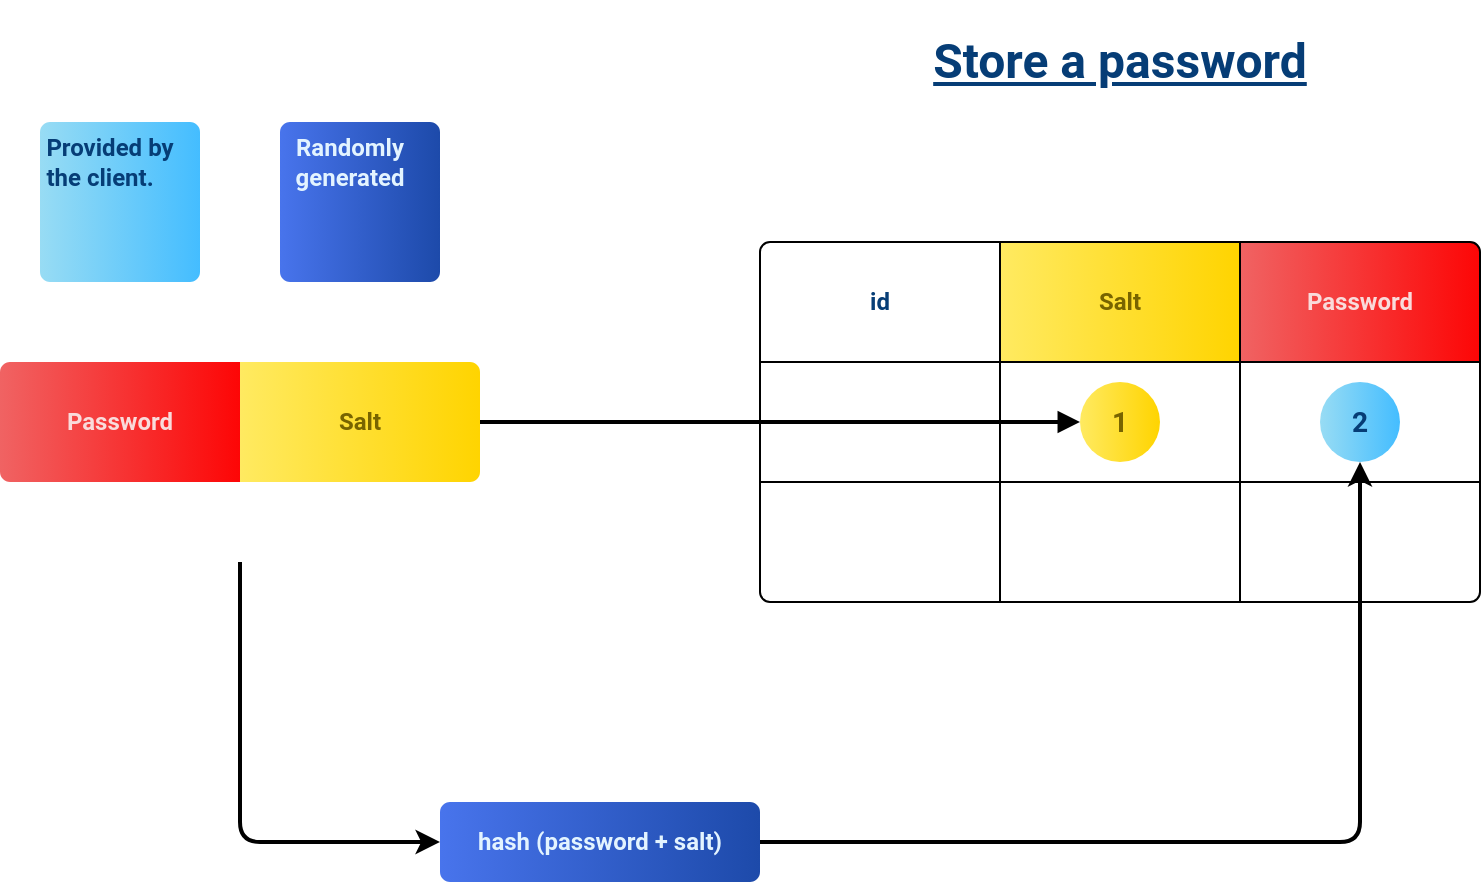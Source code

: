<mxfile version="21.2.8" type="device" pages="3">
  <diagram id="trmIagwIJDP5hemQnney" name="Store a password">
    <mxGraphModel dx="1434" dy="1939" grid="1" gridSize="10" guides="1" tooltips="1" connect="1" arrows="1" fold="1" page="1" pageScale="1" pageWidth="850" pageHeight="1100" math="0" shadow="0">
      <root>
        <mxCell id="0" />
        <mxCell id="1" parent="0" />
        <mxCell id="vLAKaIx2LwVYc0SrJyrs-21" value="" style="verticalLabelPosition=bottom;verticalAlign=top;html=1;shape=mxgraph.basic.rect;fillColor2=none;strokeWidth=1;size=5;indent=4;fillStyle=solid;fillColor=#ffea61;gradientDirection=east;top=1;right=1;topLeftStyle=default;topRightStyle=rounded;bottomRightStyle=rounded;absoluteCornerSize=1;strokeColor=none;gradientColor=#FFD400;" parent="1" vertex="1">
          <mxGeometry x="180" y="180" width="120" height="60" as="geometry" />
        </mxCell>
        <mxCell id="vLAKaIx2LwVYc0SrJyrs-22" value="" style="verticalLabelPosition=bottom;verticalAlign=top;html=1;shape=mxgraph.basic.rect;fillColor2=none;strokeWidth=1;size=5;indent=5;fillStyle=solid;fontColor=#e3f4ff;fillColor=#f06363;gradientColor=#fd0606;gradientDirection=east;top=1;right=1;topLeftStyle=rounded;topRightStyle=default;bottomRightStyle=default;bottomLeftStyle=rounded;absoluteCornerSize=1;strokeColor=none;" parent="1" vertex="1">
          <mxGeometry x="60" y="180" width="120" height="60" as="geometry" />
        </mxCell>
        <mxCell id="vLAKaIx2LwVYc0SrJyrs-24" value="&lt;font face=&quot;Roboto&quot;&gt;&lt;b&gt;Password&lt;/b&gt;&lt;/font&gt;" style="text;html=1;strokeColor=none;fillColor=none;align=center;verticalAlign=middle;whiteSpace=wrap;rounded=0;fontColor=#F9DBDB;" parent="1" vertex="1">
          <mxGeometry x="70" y="190" width="100" height="40" as="geometry" />
        </mxCell>
        <mxCell id="vLAKaIx2LwVYc0SrJyrs-27" value="" style="verticalLabelPosition=bottom;verticalAlign=top;html=1;shape=mxgraph.basic.rect;fillColor2=none;strokeWidth=1;size=5;indent=4;fillStyle=solid;fontColor=#e3f4ff;fillColor=#4874EC;gradientColor=#1D4AAA;gradientDirection=east;top=1;right=1;topLeftStyle=rounded;topRightStyle=rounded;bottomRightStyle=rounded;absoluteCornerSize=1;fillOpacity=100;bottomLeftStyle=rounded;strokeColor=none;" parent="1" vertex="1">
          <mxGeometry x="200" y="60" width="80" height="80" as="geometry" />
        </mxCell>
        <mxCell id="vLAKaIx2LwVYc0SrJyrs-7" value="&lt;font face=&quot;Roboto&quot; color=&quot;#e3f4ff&quot;&gt;&lt;b&gt;Randomly&lt;br&gt;generated&lt;/b&gt;&lt;/font&gt;" style="text;html=1;strokeColor=none;fillColor=none;align=center;verticalAlign=middle;whiteSpace=wrap;rounded=0;" parent="1" vertex="1">
          <mxGeometry x="200" y="60" width="70" height="40" as="geometry" />
        </mxCell>
        <mxCell id="vLAKaIx2LwVYc0SrJyrs-28" value="" style="verticalLabelPosition=bottom;verticalAlign=top;html=1;shape=mxgraph.basic.rect;fillColor2=none;strokeWidth=1;size=5;indent=4;fillStyle=solid;fontColor=#e3f4ff;fillColor=#98DCF4;gradientColor=#44BDFF;gradientDirection=east;top=1;right=1;topLeftStyle=rounded;topRightStyle=rounded;bottomRightStyle=rounded;absoluteCornerSize=1;fillOpacity=100;bottomLeftStyle=rounded;strokeColor=none;" parent="1" vertex="1">
          <mxGeometry x="80" y="60" width="80" height="80" as="geometry" />
        </mxCell>
        <mxCell id="vLAKaIx2LwVYc0SrJyrs-6" value="&lt;font color=&quot;#063d76&quot; data-font-src=&quot;https://fonts.googleapis.com/css?family=Roboto&quot; face=&quot;Roboto&quot;&gt;&lt;b style=&quot;&quot;&gt;Provided by&lt;br&gt;&lt;/b&gt;&lt;/font&gt;&lt;div style=&quot;text-align: left;&quot;&gt;&lt;span style=&quot;background-color: initial;&quot;&gt;&lt;font color=&quot;#063d76&quot; data-font-src=&quot;https://fonts.googleapis.com/css?family=Roboto&quot; face=&quot;Roboto&quot;&gt;&lt;b style=&quot;&quot;&gt;the client.&lt;/b&gt;&lt;/font&gt;&lt;/span&gt;&lt;/div&gt;" style="text;html=1;strokeColor=none;fillColor=none;align=center;verticalAlign=middle;whiteSpace=wrap;rounded=0;" parent="1" vertex="1">
          <mxGeometry x="80" y="60" width="70" height="40" as="geometry" />
        </mxCell>
        <mxCell id="vLAKaIx2LwVYc0SrJyrs-29" value="" style="verticalLabelPosition=bottom;verticalAlign=top;html=1;shape=mxgraph.basic.rect;fillColor2=none;strokeWidth=1;size=5;indent=4;fillStyle=solid;fontColor=#e3f4ff;fillColor=#4874EC;gradientColor=#1D4AAA;gradientDirection=east;top=1;right=1;topLeftStyle=rounded;topRightStyle=rounded;bottomRightStyle=rounded;absoluteCornerSize=1;fillOpacity=100;bottomLeftStyle=rounded;strokeColor=none;points=[[0,0.5,0,0,0]];" parent="1" vertex="1">
          <mxGeometry x="280" y="400" width="160" height="40" as="geometry" />
        </mxCell>
        <mxCell id="vLAKaIx2LwVYc0SrJyrs-30" value="&lt;font face=&quot;Roboto&quot; color=&quot;#e3f4ff&quot;&gt;&lt;b&gt;hash (password + salt)&lt;/b&gt;&lt;/font&gt;" style="text;html=1;strokeColor=none;fillColor=none;align=center;verticalAlign=middle;whiteSpace=wrap;rounded=0;" parent="1" vertex="1">
          <mxGeometry x="290" y="400" width="140" height="40" as="geometry" />
        </mxCell>
        <mxCell id="vLAKaIx2LwVYc0SrJyrs-32" value="" style="verticalLabelPosition=bottom;verticalAlign=top;html=1;shape=mxgraph.basic.rect;fillColor2=none;strokeWidth=1;size=5;indent=5;fillStyle=solid;fontColor=#e3f4ff;fillColor=default;gradientColor=none;gradientDirection=east;top=1;right=1;topLeftStyle=rounded;topRightStyle=default;bottomRightStyle=default;bottomLeftStyle=default;absoluteCornerSize=1;" parent="1" vertex="1">
          <mxGeometry x="440" y="120" width="120" height="60" as="geometry" />
        </mxCell>
        <mxCell id="vLAKaIx2LwVYc0SrJyrs-33" value="" style="verticalLabelPosition=bottom;verticalAlign=top;html=1;shape=mxgraph.basic.rect;fillColor2=none;strokeWidth=1;size=5;indent=5;fillStyle=solid;fontColor=#e3f4ff;fillColor=default;gradientColor=none;gradientDirection=east;top=1;right=1;topLeftStyle=default;topRightStyle=default;bottomRightStyle=default;bottomLeftStyle=rounded;absoluteCornerSize=1;" parent="1" vertex="1">
          <mxGeometry x="440" y="240" width="120" height="60" as="geometry" />
        </mxCell>
        <mxCell id="vLAKaIx2LwVYc0SrJyrs-34" value="" style="verticalLabelPosition=bottom;verticalAlign=top;html=1;shape=mxgraph.basic.rect;fillColor2=none;strokeWidth=1;size=5;indent=4;fillStyle=solid;fontColor=#e3f4ff;fillColor=default;gradientColor=none;gradientDirection=east;top=1;right=1;topLeftStyle=default;topRightStyle=default;bottomRightStyle=rounded;absoluteCornerSize=1;" parent="1" vertex="1">
          <mxGeometry x="680" y="240" width="120" height="60" as="geometry" />
        </mxCell>
        <mxCell id="vLAKaIx2LwVYc0SrJyrs-36" value="" style="verticalLabelPosition=bottom;verticalAlign=top;html=1;shape=mxgraph.basic.rect;fillColor2=none;strokeWidth=1;size=5;indent=4;fillStyle=solid;fontColor=#e3f4ff;fillColor=default;gradientColor=none;gradientDirection=east;top=1;right=1;topLeftStyle=default;topRightStyle=default;bottomRightStyle=default;absoluteCornerSize=1;" parent="1" vertex="1">
          <mxGeometry x="560" y="180" width="120" height="60" as="geometry" />
        </mxCell>
        <mxCell id="vLAKaIx2LwVYc0SrJyrs-37" value="" style="verticalLabelPosition=bottom;verticalAlign=top;html=1;shape=mxgraph.basic.rect;fillColor2=none;strokeWidth=1;size=5;indent=4;fillStyle=solid;fontColor=#e3f4ff;fillColor=default;gradientColor=none;gradientDirection=east;top=1;right=1;topLeftStyle=default;topRightStyle=default;bottomRightStyle=default;absoluteCornerSize=1;" parent="1" vertex="1">
          <mxGeometry x="560" y="240" width="120" height="60" as="geometry" />
        </mxCell>
        <mxCell id="vLAKaIx2LwVYc0SrJyrs-38" value="" style="verticalLabelPosition=bottom;verticalAlign=top;html=1;shape=mxgraph.basic.rect;fillColor2=none;strokeWidth=1;size=5;indent=4;fillStyle=solid;fontColor=#e3f4ff;fillColor=default;gradientColor=none;gradientDirection=east;top=1;right=1;topLeftStyle=default;topRightStyle=default;bottomRightStyle=default;absoluteCornerSize=1;" parent="1" vertex="1">
          <mxGeometry x="440" y="180" width="120" height="60" as="geometry" />
        </mxCell>
        <mxCell id="vLAKaIx2LwVYc0SrJyrs-39" value="" style="verticalLabelPosition=bottom;verticalAlign=top;html=1;shape=mxgraph.basic.rect;fillColor2=none;strokeWidth=1;size=5;indent=4;fillStyle=solid;fontColor=#e3f4ff;fillColor=default;gradientColor=none;gradientDirection=east;top=1;right=1;topLeftStyle=default;topRightStyle=default;bottomRightStyle=default;absoluteCornerSize=1;" parent="1" vertex="1">
          <mxGeometry x="680" y="180" width="120" height="60" as="geometry" />
        </mxCell>
        <mxCell id="vLAKaIx2LwVYc0SrJyrs-42" value="&lt;font face=&quot;Roboto&quot; color=&quot;#063d76&quot;&gt;&lt;b&gt;id&lt;/b&gt;&lt;/font&gt;" style="text;html=1;strokeColor=none;fillColor=none;align=center;verticalAlign=middle;whiteSpace=wrap;rounded=0;" parent="1" vertex="1">
          <mxGeometry x="440" y="130" width="120" height="40" as="geometry" />
        </mxCell>
        <mxCell id="vLAKaIx2LwVYc0SrJyrs-44" value="&lt;h3&gt;&lt;font color=&quot;#063d76&quot; data-font-src=&quot;https://fonts.googleapis.com/css?family=Roboto&quot; face=&quot;Roboto&quot;&gt;&lt;b&gt;2&lt;/b&gt;&lt;/font&gt;&lt;/h3&gt;" style="ellipse;whiteSpace=wrap;html=1;aspect=fixed;fillStyle=solid;fontColor=#e3f4ff;fillColor=#98DCF4;gradientColor=#44BDFF;gradientDirection=east;strokeColor=none;" parent="1" vertex="1">
          <mxGeometry x="720" y="190" width="40" height="40" as="geometry" />
        </mxCell>
        <mxCell id="vLAKaIx2LwVYc0SrJyrs-46" style="edgeStyle=orthogonalEdgeStyle;rounded=1;orthogonalLoop=1;jettySize=auto;html=1;entryX=0;entryY=0.5;entryDx=0;entryDy=0;fontFamily=Roboto;fontSource=https%3A%2F%2Ffonts.googleapis.com%2Fcss%3Ffamily%3DRoboto;fontColor=#063D76;endArrow=block;endFill=1;shadow=0;jumpStyle=none;strokeWidth=2;" parent="1" source="vLAKaIx2LwVYc0SrJyrs-21" edge="1">
          <mxGeometry relative="1" as="geometry">
            <mxPoint x="600.0" y="210" as="targetPoint" />
          </mxGeometry>
        </mxCell>
        <mxCell id="oT8pcMhNki03EFXBXIwD-4" style="edgeStyle=orthogonalEdgeStyle;rounded=1;orthogonalLoop=1;jettySize=auto;html=1;entryX=0.5;entryY=1;entryDx=0;entryDy=0;strokeWidth=2;" parent="1" source="vLAKaIx2LwVYc0SrJyrs-29" target="vLAKaIx2LwVYc0SrJyrs-44" edge="1">
          <mxGeometry relative="1" as="geometry" />
        </mxCell>
        <mxCell id="oT8pcMhNki03EFXBXIwD-5" value="&lt;h1&gt;&lt;font face=&quot;Roboto&quot; color=&quot;#063d76&quot;&gt;&lt;b&gt;&lt;u&gt;Store a password&lt;/u&gt;&lt;/b&gt;&lt;/font&gt;&lt;/h1&gt;" style="text;html=1;strokeColor=none;fillColor=none;align=center;verticalAlign=middle;whiteSpace=wrap;rounded=0;" parent="1" vertex="1">
          <mxGeometry x="440" y="10" width="360" height="40" as="geometry" />
        </mxCell>
        <mxCell id="oT8pcMhNki03EFXBXIwD-6" style="edgeStyle=orthogonalEdgeStyle;rounded=1;orthogonalLoop=1;jettySize=auto;html=1;strokeWidth=2;entryX=0;entryY=0.5;entryDx=0;entryDy=0;entryPerimeter=0;" parent="1" target="vLAKaIx2LwVYc0SrJyrs-29" edge="1">
          <mxGeometry relative="1" as="geometry">
            <mxPoint x="180" y="280" as="sourcePoint" />
            <mxPoint x="260" y="420" as="targetPoint" />
            <Array as="points">
              <mxPoint x="180" y="420" />
            </Array>
          </mxGeometry>
        </mxCell>
        <mxCell id="YCPr7UdsA1EK0FIEnnlj-2" value="&lt;font face=&quot;Roboto&quot;&gt;&lt;b&gt;Salt&lt;/b&gt;&lt;/font&gt;" style="text;html=1;strokeColor=none;fillColor=none;align=center;verticalAlign=middle;whiteSpace=wrap;rounded=0;fontColor=#786400;" parent="1" vertex="1">
          <mxGeometry x="190" y="190" width="100" height="40" as="geometry" />
        </mxCell>
        <mxCell id="VJniBRShp5VXh1qqTyRL-1" value="" style="verticalLabelPosition=bottom;verticalAlign=top;html=1;shape=mxgraph.basic.rect;fillColor2=none;strokeWidth=1;size=5;indent=4;fillStyle=solid;fillColor=#ffea61;gradientDirection=east;top=1;right=1;topLeftStyle=default;topRightStyle=default;bottomRightStyle=default;absoluteCornerSize=1;strokeColor=default;gradientColor=#ffd400;" parent="1" vertex="1">
          <mxGeometry x="560" y="120" width="120" height="60" as="geometry" />
        </mxCell>
        <mxCell id="VJniBRShp5VXh1qqTyRL-2" value="&lt;font face=&quot;Roboto&quot;&gt;&lt;b&gt;Salt&lt;/b&gt;&lt;/font&gt;" style="text;html=1;strokeColor=none;fillColor=none;align=center;verticalAlign=middle;whiteSpace=wrap;rounded=0;fontColor=#786400;" parent="1" vertex="1">
          <mxGeometry x="570" y="130" width="100" height="40" as="geometry" />
        </mxCell>
        <mxCell id="VJniBRShp5VXh1qqTyRL-3" value="" style="verticalLabelPosition=bottom;verticalAlign=top;html=1;shape=mxgraph.basic.rect;fillColor2=none;strokeWidth=1;size=5;indent=5;fillStyle=solid;fontColor=#e3f4ff;fillColor=#f06363;gradientColor=#fd0606;gradientDirection=east;top=1;right=1;topLeftStyle=default;topRightStyle=rounded;bottomRightStyle=default;bottomLeftStyle=default;absoluteCornerSize=1;strokeColor=default;" parent="1" vertex="1">
          <mxGeometry x="680" y="120" width="120" height="60" as="geometry" />
        </mxCell>
        <mxCell id="VJniBRShp5VXh1qqTyRL-4" value="&lt;font face=&quot;Roboto&quot;&gt;&lt;b&gt;Password&lt;/b&gt;&lt;/font&gt;" style="text;html=1;strokeColor=none;fillColor=none;align=center;verticalAlign=middle;whiteSpace=wrap;rounded=0;fontColor=#F9DBDB;" parent="1" vertex="1">
          <mxGeometry x="690" y="130" width="100" height="40" as="geometry" />
        </mxCell>
        <mxCell id="VJniBRShp5VXh1qqTyRL-6" value="&lt;h3&gt;&lt;font color=&quot;#786400&quot; data-font-src=&quot;https://fonts.googleapis.com/css?family=Roboto&quot; face=&quot;Roboto&quot;&gt;&lt;b style=&quot;&quot;&gt;1&lt;/b&gt;&lt;/font&gt;&lt;/h3&gt;" style="ellipse;whiteSpace=wrap;html=1;aspect=fixed;fillStyle=solid;fontColor=#e3f4ff;fillColor=#FFEA61;gradientColor=#FFD400;gradientDirection=east;strokeColor=none;" parent="1" vertex="1">
          <mxGeometry x="600" y="190" width="40" height="40" as="geometry" />
        </mxCell>
      </root>
    </mxGraphModel>
  </diagram>
  <diagram id="7AthmQiJLMj5Rq2cWxPg" name="Validate a password">
    <mxGraphModel dx="1434" dy="1939" grid="1" gridSize="10" guides="1" tooltips="1" connect="1" arrows="1" fold="1" page="1" pageScale="1" pageWidth="850" pageHeight="1100" math="0" shadow="0">
      <root>
        <mxCell id="0" />
        <mxCell id="1" parent="0" />
        <mxCell id="VmUINP-uLXDl12ZMLQ_6-5" value="" style="verticalLabelPosition=bottom;verticalAlign=top;html=1;shape=mxgraph.basic.rect;fillColor2=none;strokeWidth=1;size=5;indent=4;fillStyle=solid;fontColor=#e3f4ff;fillColor=#4874EC;gradientColor=#1D4AAA;gradientDirection=east;top=1;right=1;topLeftStyle=rounded;topRightStyle=rounded;bottomRightStyle=rounded;absoluteCornerSize=1;fillOpacity=100;bottomLeftStyle=rounded;strokeColor=none;" parent="1" vertex="1">
          <mxGeometry x="200" y="60" width="80" height="80" as="geometry" />
        </mxCell>
        <mxCell id="VmUINP-uLXDl12ZMLQ_6-6" value="&lt;font face=&quot;Roboto&quot; color=&quot;#e3f4ff&quot;&gt;&lt;b&gt;Randomly&lt;br&gt;generated&lt;/b&gt;&lt;/font&gt;" style="text;html=1;strokeColor=none;fillColor=none;align=center;verticalAlign=middle;whiteSpace=wrap;rounded=0;" parent="1" vertex="1">
          <mxGeometry x="200" y="60" width="70" height="40" as="geometry" />
        </mxCell>
        <mxCell id="VmUINP-uLXDl12ZMLQ_6-7" value="" style="verticalLabelPosition=bottom;verticalAlign=top;html=1;shape=mxgraph.basic.rect;fillColor2=none;strokeWidth=1;size=5;indent=4;fillStyle=solid;fontColor=#e3f4ff;fillColor=#98DCF4;gradientColor=#44BDFF;gradientDirection=east;top=1;right=1;topLeftStyle=rounded;topRightStyle=rounded;bottomRightStyle=rounded;absoluteCornerSize=1;fillOpacity=100;bottomLeftStyle=rounded;strokeColor=none;" parent="1" vertex="1">
          <mxGeometry x="80" y="60" width="80" height="80" as="geometry" />
        </mxCell>
        <mxCell id="VmUINP-uLXDl12ZMLQ_6-8" value="&lt;font color=&quot;#063d76&quot; data-font-src=&quot;https://fonts.googleapis.com/css?family=Roboto&quot; face=&quot;Roboto&quot;&gt;&lt;b style=&quot;&quot;&gt;Provided by&lt;br&gt;&lt;/b&gt;&lt;/font&gt;&lt;div style=&quot;text-align: left;&quot;&gt;&lt;span style=&quot;background-color: initial;&quot;&gt;&lt;font color=&quot;#063d76&quot; data-font-src=&quot;https://fonts.googleapis.com/css?family=Roboto&quot; face=&quot;Roboto&quot;&gt;&lt;b style=&quot;&quot;&gt;the client.&lt;/b&gt;&lt;/font&gt;&lt;/span&gt;&lt;/div&gt;" style="text;html=1;strokeColor=none;fillColor=none;align=center;verticalAlign=middle;whiteSpace=wrap;rounded=0;" parent="1" vertex="1">
          <mxGeometry x="80" y="60" width="70" height="40" as="geometry" />
        </mxCell>
        <mxCell id="VmUINP-uLXDl12ZMLQ_6-9" value="" style="verticalLabelPosition=bottom;verticalAlign=top;html=1;shape=mxgraph.basic.rect;fillColor2=none;strokeWidth=1;size=5;indent=4;fillStyle=solid;fontColor=#e3f4ff;fillColor=#4874EC;gradientColor=#1D4AAA;gradientDirection=east;top=1;right=1;topLeftStyle=rounded;topRightStyle=rounded;bottomRightStyle=rounded;absoluteCornerSize=1;fillOpacity=100;bottomLeftStyle=rounded;strokeColor=none;points=[[0,0.5,0,0,0]];" parent="1" vertex="1">
          <mxGeometry x="280" y="400" width="160" height="40" as="geometry" />
        </mxCell>
        <mxCell id="VmUINP-uLXDl12ZMLQ_6-10" value="&lt;font face=&quot;Roboto&quot; color=&quot;#e3f4ff&quot;&gt;&lt;b&gt;hash (password + salt)&lt;/b&gt;&lt;/font&gt;" style="text;html=1;strokeColor=none;fillColor=none;align=center;verticalAlign=middle;whiteSpace=wrap;rounded=0;" parent="1" vertex="1">
          <mxGeometry x="290" y="400" width="140" height="40" as="geometry" />
        </mxCell>
        <mxCell id="VmUINP-uLXDl12ZMLQ_6-12" value="" style="verticalLabelPosition=bottom;verticalAlign=top;html=1;shape=mxgraph.basic.rect;fillColor2=none;strokeWidth=1;size=5;indent=5;fillStyle=solid;fontColor=#e3f4ff;fillColor=default;gradientColor=none;gradientDirection=east;top=1;right=1;topLeftStyle=rounded;topRightStyle=default;bottomRightStyle=default;bottomLeftStyle=default;absoluteCornerSize=1;" parent="1" vertex="1">
          <mxGeometry x="440" y="120" width="120" height="60" as="geometry" />
        </mxCell>
        <mxCell id="VmUINP-uLXDl12ZMLQ_6-13" value="" style="verticalLabelPosition=bottom;verticalAlign=top;html=1;shape=mxgraph.basic.rect;fillColor2=none;strokeWidth=1;size=5;indent=5;fillStyle=solid;fontColor=#e3f4ff;fillColor=default;gradientColor=none;gradientDirection=east;top=1;right=1;topLeftStyle=default;topRightStyle=default;bottomRightStyle=default;bottomLeftStyle=rounded;absoluteCornerSize=1;" parent="1" vertex="1">
          <mxGeometry x="440" y="240" width="120" height="60" as="geometry" />
        </mxCell>
        <mxCell id="VmUINP-uLXDl12ZMLQ_6-14" value="" style="verticalLabelPosition=bottom;verticalAlign=top;html=1;shape=mxgraph.basic.rect;fillColor2=none;strokeWidth=1;size=5;indent=4;fillStyle=solid;fontColor=#e3f4ff;fillColor=default;gradientColor=none;gradientDirection=east;top=1;right=1;topLeftStyle=default;topRightStyle=default;bottomRightStyle=rounded;absoluteCornerSize=1;" parent="1" vertex="1">
          <mxGeometry x="680" y="240" width="120" height="60" as="geometry" />
        </mxCell>
        <mxCell id="VmUINP-uLXDl12ZMLQ_6-15" value="" style="verticalLabelPosition=bottom;verticalAlign=top;html=1;shape=mxgraph.basic.rect;fillColor2=none;strokeWidth=1;size=5;indent=4;fillStyle=solid;fontColor=#e3f4ff;fillColor=default;gradientColor=none;gradientDirection=east;top=1;right=1;topLeftStyle=default;topRightStyle=default;bottomRightStyle=default;absoluteCornerSize=1;" parent="1" vertex="1">
          <mxGeometry x="560" y="180" width="120" height="60" as="geometry" />
        </mxCell>
        <mxCell id="VmUINP-uLXDl12ZMLQ_6-16" value="" style="verticalLabelPosition=bottom;verticalAlign=top;html=1;shape=mxgraph.basic.rect;fillColor2=none;strokeWidth=1;size=5;indent=4;fillStyle=solid;fontColor=#e3f4ff;fillColor=default;gradientColor=none;gradientDirection=east;top=1;right=1;topLeftStyle=default;topRightStyle=default;bottomRightStyle=default;absoluteCornerSize=1;" parent="1" vertex="1">
          <mxGeometry x="560" y="240" width="120" height="60" as="geometry" />
        </mxCell>
        <mxCell id="VmUINP-uLXDl12ZMLQ_6-17" value="" style="verticalLabelPosition=bottom;verticalAlign=top;html=1;shape=mxgraph.basic.rect;fillColor2=none;strokeWidth=1;size=5;indent=4;fillStyle=solid;fontColor=#e3f4ff;fillColor=default;gradientColor=none;gradientDirection=east;top=1;right=1;topLeftStyle=default;topRightStyle=default;bottomRightStyle=default;absoluteCornerSize=1;" parent="1" vertex="1">
          <mxGeometry x="440" y="180" width="120" height="60" as="geometry" />
        </mxCell>
        <mxCell id="VmUINP-uLXDl12ZMLQ_6-18" value="" style="verticalLabelPosition=bottom;verticalAlign=top;html=1;shape=mxgraph.basic.rect;fillColor2=none;strokeWidth=1;size=5;indent=4;fillStyle=solid;fontColor=#e3f4ff;fillColor=default;gradientColor=none;gradientDirection=east;top=1;right=1;topLeftStyle=default;topRightStyle=default;bottomRightStyle=default;absoluteCornerSize=1;" parent="1" vertex="1">
          <mxGeometry x="680" y="180" width="120" height="60" as="geometry" />
        </mxCell>
        <mxCell id="VmUINP-uLXDl12ZMLQ_6-21" value="&lt;font face=&quot;Roboto&quot; color=&quot;#063d76&quot;&gt;&lt;b&gt;id&lt;/b&gt;&lt;/font&gt;" style="text;html=1;strokeColor=none;fillColor=none;align=center;verticalAlign=middle;whiteSpace=wrap;rounded=0;" parent="1" vertex="1">
          <mxGeometry x="440" y="130" width="120" height="40" as="geometry" />
        </mxCell>
        <mxCell id="VmUINP-uLXDl12ZMLQ_6-31" style="edgeStyle=orthogonalEdgeStyle;rounded=0;orthogonalLoop=1;jettySize=auto;html=1;entryX=0.5;entryY=0.03;entryDx=0;entryDy=0;entryPerimeter=0;strokeWidth=2;" parent="1" source="VmUINP-uLXDl12ZMLQ_6-23" target="VmUINP-uLXDl12ZMLQ_6-29" edge="1">
          <mxGeometry relative="1" as="geometry">
            <mxPoint x="740" y="370" as="targetPoint" />
          </mxGeometry>
        </mxCell>
        <mxCell id="VmUINP-uLXDl12ZMLQ_6-23" value="&lt;h3&gt;&lt;br&gt;&lt;/h3&gt;" style="ellipse;whiteSpace=wrap;html=1;aspect=fixed;fillStyle=solid;fontColor=#e3f4ff;fillColor=#98DCF4;gradientColor=#44BDFF;gradientDirection=east;strokeColor=none;" parent="1" vertex="1">
          <mxGeometry x="720" y="190" width="40" height="40" as="geometry" />
        </mxCell>
        <mxCell id="VmUINP-uLXDl12ZMLQ_6-24" style="edgeStyle=orthogonalEdgeStyle;rounded=1;orthogonalLoop=1;jettySize=auto;html=1;entryX=0;entryY=0.5;entryDx=0;entryDy=0;fontFamily=Roboto;fontSource=https%3A%2F%2Ffonts.googleapis.com%2Fcss%3Ffamily%3DRoboto;fontColor=#063D76;endArrow=none;endFill=0;shadow=0;jumpStyle=none;strokeWidth=2;startArrow=block;startFill=1;" parent="1" edge="1">
          <mxGeometry relative="1" as="geometry">
            <mxPoint x="300" y="210.0" as="sourcePoint" />
            <mxPoint x="600" y="210.0" as="targetPoint" />
          </mxGeometry>
        </mxCell>
        <mxCell id="VmUINP-uLXDl12ZMLQ_6-25" style="edgeStyle=orthogonalEdgeStyle;rounded=0;orthogonalLoop=1;jettySize=auto;html=1;strokeWidth=2;entryX=0;entryY=0.5;entryDx=0;entryDy=0;entryPerimeter=0;" parent="1" source="VmUINP-uLXDl12ZMLQ_6-9" target="VmUINP-uLXDl12ZMLQ_6-29" edge="1">
          <mxGeometry relative="1" as="geometry">
            <mxPoint x="600" y="420" as="targetPoint" />
          </mxGeometry>
        </mxCell>
        <mxCell id="VmUINP-uLXDl12ZMLQ_6-26" value="&lt;h1&gt;&lt;font face=&quot;Roboto&quot; color=&quot;#063d76&quot;&gt;&lt;b&gt;&lt;u&gt;Validate a password&lt;/u&gt;&lt;/b&gt;&lt;/font&gt;&lt;/h1&gt;" style="text;html=1;strokeColor=none;fillColor=none;align=center;verticalAlign=middle;whiteSpace=wrap;rounded=0;" parent="1" vertex="1">
          <mxGeometry x="440" y="10" width="360" height="40" as="geometry" />
        </mxCell>
        <mxCell id="VmUINP-uLXDl12ZMLQ_6-27" style="edgeStyle=orthogonalEdgeStyle;rounded=1;orthogonalLoop=1;jettySize=auto;html=1;strokeWidth=2;entryX=0;entryY=0.5;entryDx=0;entryDy=0;entryPerimeter=0;" parent="1" target="VmUINP-uLXDl12ZMLQ_6-9" edge="1">
          <mxGeometry relative="1" as="geometry">
            <mxPoint x="180" y="280" as="sourcePoint" />
            <mxPoint x="260" y="420" as="targetPoint" />
            <Array as="points">
              <mxPoint x="180" y="420" />
            </Array>
          </mxGeometry>
        </mxCell>
        <mxCell id="VmUINP-uLXDl12ZMLQ_6-29" value="" style="html=1;whiteSpace=wrap;aspect=fixed;shape=isoRectangle;strokeColor=default;fillColor=#FFEA61;gradientColor=#FFD400;points=[[0,0.5,0,0,0],[0.5,0.03,0,0,0]];" parent="1" vertex="1">
          <mxGeometry x="665" y="375" width="150" height="90" as="geometry" />
        </mxCell>
        <mxCell id="VmUINP-uLXDl12ZMLQ_6-30" value="&lt;font color=&quot;#786400&quot; face=&quot;Roboto&quot;&gt;&lt;b style=&quot;&quot;&gt;Is equal?&lt;/b&gt;&lt;/font&gt;" style="text;html=1;strokeColor=none;fillColor=none;align=center;verticalAlign=middle;whiteSpace=wrap;rounded=0;" parent="1" vertex="1">
          <mxGeometry x="690" y="400" width="100" height="40" as="geometry" />
        </mxCell>
        <mxCell id="6BAn79Bres0lJJqZkIlE-1" value="" style="verticalLabelPosition=bottom;verticalAlign=top;html=1;shape=mxgraph.basic.rect;fillColor2=none;strokeWidth=1;size=5;indent=5;fillStyle=solid;fontColor=#e3f4ff;fillColor=#f06363;gradientColor=#fd0606;gradientDirection=east;top=1;right=1;topLeftStyle=rounded;topRightStyle=default;bottomRightStyle=default;bottomLeftStyle=rounded;absoluteCornerSize=1;strokeColor=none;" parent="1" vertex="1">
          <mxGeometry x="60" y="180" width="120" height="60" as="geometry" />
        </mxCell>
        <mxCell id="6BAn79Bres0lJJqZkIlE-2" value="&lt;font face=&quot;Roboto&quot;&gt;&lt;b&gt;Password&lt;/b&gt;&lt;/font&gt;" style="text;html=1;strokeColor=none;fillColor=none;align=center;verticalAlign=middle;whiteSpace=wrap;rounded=0;fontColor=#F9DBDB;" parent="1" vertex="1">
          <mxGeometry x="70" y="190" width="100" height="40" as="geometry" />
        </mxCell>
        <mxCell id="DotquqBNERTbKVySgTuF-1" value="" style="verticalLabelPosition=bottom;verticalAlign=top;html=1;shape=mxgraph.basic.rect;fillColor2=none;strokeWidth=1;size=5;indent=5;fillStyle=solid;fontColor=#e3f4ff;fillColor=#f06363;gradientColor=#fd0606;gradientDirection=east;top=1;right=1;topLeftStyle=default;topRightStyle=rounded;bottomRightStyle=default;bottomLeftStyle=default;absoluteCornerSize=1;strokeColor=default;" parent="1" vertex="1">
          <mxGeometry x="680" y="120" width="120" height="60" as="geometry" />
        </mxCell>
        <mxCell id="DotquqBNERTbKVySgTuF-2" value="&lt;font face=&quot;Roboto&quot;&gt;&lt;b&gt;Password&lt;/b&gt;&lt;/font&gt;" style="text;html=1;strokeColor=none;fillColor=none;align=center;verticalAlign=middle;whiteSpace=wrap;rounded=0;fontColor=#F9DBDB;" parent="1" vertex="1">
          <mxGeometry x="690" y="130" width="100" height="40" as="geometry" />
        </mxCell>
        <mxCell id="2xVOGjkDo_L2oojtyUP_-1" value="" style="verticalLabelPosition=bottom;verticalAlign=top;html=1;shape=mxgraph.basic.rect;fillColor2=none;strokeWidth=1;size=5;indent=4;fillStyle=solid;fillColor=#ffea61;gradientDirection=east;top=1;right=1;topLeftStyle=default;topRightStyle=rounded;bottomRightStyle=rounded;absoluteCornerSize=1;strokeColor=none;gradientColor=#FFD400;" parent="1" vertex="1">
          <mxGeometry x="180" y="180" width="120" height="60" as="geometry" />
        </mxCell>
        <mxCell id="2xVOGjkDo_L2oojtyUP_-2" value="&lt;font face=&quot;Roboto&quot;&gt;&lt;b&gt;Salt&lt;/b&gt;&lt;/font&gt;" style="text;html=1;strokeColor=none;fillColor=none;align=center;verticalAlign=middle;whiteSpace=wrap;rounded=0;fontColor=#786400;" parent="1" vertex="1">
          <mxGeometry x="190" y="190" width="100" height="40" as="geometry" />
        </mxCell>
        <mxCell id="2xVOGjkDo_L2oojtyUP_-3" value="" style="verticalLabelPosition=bottom;verticalAlign=top;html=1;shape=mxgraph.basic.rect;fillColor2=none;strokeWidth=1;size=5;indent=4;fillStyle=solid;fillColor=#ffea61;gradientDirection=east;top=1;right=1;topLeftStyle=default;topRightStyle=default;bottomRightStyle=default;absoluteCornerSize=1;strokeColor=default;gradientColor=#ffd400;" parent="1" vertex="1">
          <mxGeometry x="560" y="120" width="120" height="60" as="geometry" />
        </mxCell>
        <mxCell id="2xVOGjkDo_L2oojtyUP_-4" value="&lt;font face=&quot;Roboto&quot;&gt;&lt;b&gt;Salt&lt;/b&gt;&lt;/font&gt;" style="text;html=1;strokeColor=none;fillColor=none;align=center;verticalAlign=middle;whiteSpace=wrap;rounded=0;fontColor=#786400;" parent="1" vertex="1">
          <mxGeometry x="570" y="130" width="100" height="40" as="geometry" />
        </mxCell>
        <mxCell id="3HssiKmZx53oQpBpiNn_-1" value="&lt;h3&gt;&lt;br&gt;&lt;/h3&gt;" style="ellipse;whiteSpace=wrap;html=1;aspect=fixed;fillStyle=solid;fontColor=#e3f4ff;fillColor=#FFEA61;gradientColor=#FFD400;gradientDirection=east;strokeColor=none;" parent="1" vertex="1">
          <mxGeometry x="600" y="190" width="40" height="40" as="geometry" />
        </mxCell>
        <mxCell id="3HssiKmZx53oQpBpiNn_-2" value="&lt;h3&gt;&lt;font color=&quot;#786400&quot;&gt;1&lt;/font&gt;&lt;/h3&gt;" style="ellipse;whiteSpace=wrap;html=1;aspect=fixed;fillStyle=solid;fontColor=#e3f4ff;fillColor=#FFEA61;gradientColor=#FFD400;gradientDirection=east;strokeColor=none;" parent="1" vertex="1">
          <mxGeometry x="60" y="110" width="40" height="40" as="geometry" />
        </mxCell>
        <mxCell id="3HssiKmZx53oQpBpiNn_-3" value="&lt;h3&gt;&lt;font color=&quot;#786400&quot;&gt;2&lt;/font&gt;&lt;/h3&gt;" style="ellipse;whiteSpace=wrap;html=1;aspect=fixed;fillStyle=solid;fontColor=#e3f4ff;fillColor=#FFEA61;gradientColor=#FFD400;gradientDirection=east;strokeColor=none;" parent="1" vertex="1">
          <mxGeometry x="360" y="190" width="40" height="40" as="geometry" />
        </mxCell>
        <mxCell id="3HssiKmZx53oQpBpiNn_-4" value="&lt;h3&gt;&lt;font color=&quot;#786400&quot;&gt;3&lt;/font&gt;&lt;/h3&gt;" style="ellipse;whiteSpace=wrap;html=1;aspect=fixed;fillStyle=solid;fontColor=#e3f4ff;fillColor=#FFEA61;gradientColor=#FFD400;gradientDirection=east;strokeColor=none;" parent="1" vertex="1">
          <mxGeometry x="160" y="320" width="40" height="40" as="geometry" />
        </mxCell>
        <mxCell id="3HssiKmZx53oQpBpiNn_-5" value="&lt;h3&gt;&lt;font color=&quot;#786400&quot;&gt;4&lt;/font&gt;&lt;/h3&gt;" style="ellipse;whiteSpace=wrap;html=1;aspect=fixed;fillStyle=solid;fontColor=#e3f4ff;fillColor=#FFEA61;gradientColor=#FFD400;gradientDirection=east;strokeColor=none;" parent="1" vertex="1">
          <mxGeometry x="640" y="360" width="40" height="40" as="geometry" />
        </mxCell>
      </root>
    </mxGraphModel>
  </diagram>
  <diagram name="Exemple" id="ht50j87pTZzVDMEDR5mW">
    <mxGraphModel dx="1434" dy="1939" grid="1" gridSize="10" guides="1" tooltips="1" connect="1" arrows="1" fold="1" page="1" pageScale="1" pageWidth="850" pageHeight="1100" math="0" shadow="0">
      <root>
        <mxCell id="wjEdf-gecvjp2xp9J4YQ-0" />
        <mxCell id="wjEdf-gecvjp2xp9J4YQ-1" parent="wjEdf-gecvjp2xp9J4YQ-0" />
        <mxCell id="wjEdf-gecvjp2xp9J4YQ-2" value="" style="verticalLabelPosition=bottom;verticalAlign=top;html=1;shape=mxgraph.basic.rect;fillColor2=none;strokeWidth=1;size=5;indent=4;fillStyle=solid;fillColor=#ffea61;gradientDirection=east;top=1;right=1;topLeftStyle=default;topRightStyle=rounded;bottomRightStyle=rounded;absoluteCornerSize=1;strokeColor=none;gradientColor=#FFD400;" parent="wjEdf-gecvjp2xp9J4YQ-1" vertex="1">
          <mxGeometry x="200" y="250" width="120" height="60" as="geometry" />
        </mxCell>
        <mxCell id="wjEdf-gecvjp2xp9J4YQ-3" value="" style="verticalLabelPosition=bottom;verticalAlign=top;html=1;shape=mxgraph.basic.rect;fillColor2=none;strokeWidth=1;size=5;indent=5;fillStyle=solid;fontColor=#e3f4ff;fillColor=#f06363;gradientColor=#fd0606;gradientDirection=east;top=1;right=1;topLeftStyle=rounded;topRightStyle=default;bottomRightStyle=default;bottomLeftStyle=rounded;absoluteCornerSize=1;strokeColor=none;" parent="wjEdf-gecvjp2xp9J4YQ-1" vertex="1">
          <mxGeometry x="80" y="250" width="120" height="60" as="geometry" />
        </mxCell>
        <mxCell id="wjEdf-gecvjp2xp9J4YQ-4" value="&lt;font face=&quot;Roboto&quot;&gt;&lt;b&gt;Password&lt;/b&gt;&lt;/font&gt;" style="text;html=1;strokeColor=none;fillColor=none;align=center;verticalAlign=middle;whiteSpace=wrap;rounded=0;fontColor=#F9DBDB;" parent="wjEdf-gecvjp2xp9J4YQ-1" vertex="1">
          <mxGeometry x="90" y="260" width="100" height="40" as="geometry" />
        </mxCell>
        <mxCell id="wjEdf-gecvjp2xp9J4YQ-5" value="" style="verticalLabelPosition=bottom;verticalAlign=top;html=1;shape=mxgraph.basic.rect;fillColor2=none;strokeWidth=1;size=5;indent=4;fillStyle=solid;fontColor=#e3f4ff;fillColor=#4874EC;gradientColor=#1D4AAA;gradientDirection=east;top=1;right=1;topLeftStyle=rounded;topRightStyle=rounded;bottomRightStyle=rounded;absoluteCornerSize=1;fillOpacity=100;bottomLeftStyle=rounded;strokeColor=none;" parent="wjEdf-gecvjp2xp9J4YQ-1" vertex="1">
          <mxGeometry x="220" y="130" width="80" height="80" as="geometry" />
        </mxCell>
        <mxCell id="wjEdf-gecvjp2xp9J4YQ-6" value="&lt;font face=&quot;Roboto&quot; color=&quot;#e3f4ff&quot;&gt;&lt;b&gt;Randomly&lt;br&gt;generated&lt;/b&gt;&lt;/font&gt;" style="text;html=1;strokeColor=none;fillColor=none;align=center;verticalAlign=middle;whiteSpace=wrap;rounded=0;" parent="wjEdf-gecvjp2xp9J4YQ-1" vertex="1">
          <mxGeometry x="220" y="130" width="70" height="40" as="geometry" />
        </mxCell>
        <mxCell id="wjEdf-gecvjp2xp9J4YQ-7" value="" style="verticalLabelPosition=bottom;verticalAlign=top;html=1;shape=mxgraph.basic.rect;fillColor2=none;strokeWidth=1;size=5;indent=4;fillStyle=solid;fontColor=#e3f4ff;fillColor=#98DCF4;gradientColor=#44BDFF;gradientDirection=east;top=1;right=1;topLeftStyle=rounded;topRightStyle=rounded;bottomRightStyle=rounded;absoluteCornerSize=1;fillOpacity=100;bottomLeftStyle=rounded;strokeColor=none;" parent="wjEdf-gecvjp2xp9J4YQ-1" vertex="1">
          <mxGeometry x="100" y="130" width="80" height="80" as="geometry" />
        </mxCell>
        <mxCell id="wjEdf-gecvjp2xp9J4YQ-8" value="&lt;font color=&quot;#063d76&quot; data-font-src=&quot;https://fonts.googleapis.com/css?family=Roboto&quot; face=&quot;Roboto&quot;&gt;&lt;b style=&quot;&quot;&gt;Provided by&lt;br&gt;&lt;/b&gt;&lt;/font&gt;&lt;div style=&quot;text-align: left;&quot;&gt;&lt;span style=&quot;background-color: initial;&quot;&gt;&lt;font color=&quot;#063d76&quot; data-font-src=&quot;https://fonts.googleapis.com/css?family=Roboto&quot; face=&quot;Roboto&quot;&gt;&lt;b style=&quot;&quot;&gt;the client.&lt;/b&gt;&lt;/font&gt;&lt;/span&gt;&lt;/div&gt;" style="text;html=1;strokeColor=none;fillColor=none;align=center;verticalAlign=middle;whiteSpace=wrap;rounded=0;" parent="wjEdf-gecvjp2xp9J4YQ-1" vertex="1">
          <mxGeometry x="100" y="130" width="70" height="40" as="geometry" />
        </mxCell>
        <mxCell id="wjEdf-gecvjp2xp9J4YQ-11" value="" style="verticalLabelPosition=bottom;verticalAlign=top;html=1;shape=mxgraph.basic.rect;fillColor2=none;strokeWidth=1;size=5;indent=5;fillStyle=solid;fontColor=#e3f4ff;fillColor=default;gradientColor=none;gradientDirection=east;top=1;right=1;topLeftStyle=rounded;topRightStyle=default;bottomRightStyle=default;bottomLeftStyle=default;absoluteCornerSize=1;" parent="wjEdf-gecvjp2xp9J4YQ-1" vertex="1">
          <mxGeometry x="440" y="120" width="120" height="60" as="geometry" />
        </mxCell>
        <mxCell id="wjEdf-gecvjp2xp9J4YQ-12" value="" style="verticalLabelPosition=bottom;verticalAlign=top;html=1;shape=mxgraph.basic.rect;fillColor2=none;strokeWidth=1;size=5;indent=5;fillStyle=solid;fontColor=#e3f4ff;fillColor=default;gradientColor=none;gradientDirection=east;top=1;right=1;topLeftStyle=default;topRightStyle=default;bottomRightStyle=default;bottomLeftStyle=rounded;absoluteCornerSize=1;" parent="wjEdf-gecvjp2xp9J4YQ-1" vertex="1">
          <mxGeometry x="440" y="240" width="120" height="60" as="geometry" />
        </mxCell>
        <mxCell id="wjEdf-gecvjp2xp9J4YQ-13" value="" style="verticalLabelPosition=bottom;verticalAlign=top;html=1;shape=mxgraph.basic.rect;fillColor2=none;strokeWidth=1;size=5;indent=4;fillStyle=solid;fontColor=#e3f4ff;fillColor=default;gradientColor=none;gradientDirection=east;top=1;right=1;topLeftStyle=default;topRightStyle=default;bottomRightStyle=rounded;absoluteCornerSize=1;" parent="wjEdf-gecvjp2xp9J4YQ-1" vertex="1">
          <mxGeometry x="680" y="240" width="120" height="60" as="geometry" />
        </mxCell>
        <mxCell id="wjEdf-gecvjp2xp9J4YQ-14" value="" style="verticalLabelPosition=bottom;verticalAlign=top;html=1;shape=mxgraph.basic.rect;fillColor2=none;strokeWidth=1;size=5;indent=4;fillStyle=solid;fontColor=#e3f4ff;fillColor=default;gradientColor=none;gradientDirection=east;top=1;right=1;topLeftStyle=default;topRightStyle=default;bottomRightStyle=default;absoluteCornerSize=1;" parent="wjEdf-gecvjp2xp9J4YQ-1" vertex="1">
          <mxGeometry x="560" y="180" width="120" height="60" as="geometry" />
        </mxCell>
        <mxCell id="wjEdf-gecvjp2xp9J4YQ-15" value="" style="verticalLabelPosition=bottom;verticalAlign=top;html=1;shape=mxgraph.basic.rect;fillColor2=none;strokeWidth=1;size=5;indent=4;fillStyle=solid;fontColor=#e3f4ff;fillColor=default;gradientColor=none;gradientDirection=east;top=1;right=1;topLeftStyle=default;topRightStyle=default;bottomRightStyle=default;absoluteCornerSize=1;" parent="wjEdf-gecvjp2xp9J4YQ-1" vertex="1">
          <mxGeometry x="560" y="240" width="120" height="60" as="geometry" />
        </mxCell>
        <mxCell id="wjEdf-gecvjp2xp9J4YQ-16" value="" style="verticalLabelPosition=bottom;verticalAlign=top;html=1;shape=mxgraph.basic.rect;fillColor2=none;strokeWidth=1;size=5;indent=4;fillStyle=solid;fontColor=#e3f4ff;fillColor=default;gradientColor=none;gradientDirection=east;top=1;right=1;topLeftStyle=default;topRightStyle=default;bottomRightStyle=default;absoluteCornerSize=1;" parent="wjEdf-gecvjp2xp9J4YQ-1" vertex="1">
          <mxGeometry x="440" y="180" width="120" height="60" as="geometry" />
        </mxCell>
        <mxCell id="wjEdf-gecvjp2xp9J4YQ-17" value="" style="verticalLabelPosition=bottom;verticalAlign=top;html=1;shape=mxgraph.basic.rect;fillColor2=none;strokeWidth=1;size=5;indent=4;fillStyle=solid;fontColor=#e3f4ff;fillColor=default;gradientColor=none;gradientDirection=east;top=1;right=1;topLeftStyle=default;topRightStyle=default;bottomRightStyle=default;absoluteCornerSize=1;" parent="wjEdf-gecvjp2xp9J4YQ-1" vertex="1">
          <mxGeometry x="680" y="180" width="120" height="60" as="geometry" />
        </mxCell>
        <mxCell id="wjEdf-gecvjp2xp9J4YQ-18" value="&lt;font face=&quot;Roboto&quot; color=&quot;#063d76&quot;&gt;&lt;b&gt;id&lt;/b&gt;&lt;/font&gt;" style="text;html=1;strokeColor=none;fillColor=none;align=center;verticalAlign=middle;whiteSpace=wrap;rounded=0;" parent="wjEdf-gecvjp2xp9J4YQ-1" vertex="1">
          <mxGeometry x="440" y="130" width="120" height="40" as="geometry" />
        </mxCell>
        <mxCell id="wjEdf-gecvjp2xp9J4YQ-22" value="&lt;h1&gt;&lt;font face=&quot;Roboto&quot; color=&quot;#063d76&quot;&gt;&lt;b&gt;&lt;u&gt;Store a password&lt;/u&gt;&lt;/b&gt;&lt;/font&gt;&lt;/h1&gt;" style="text;html=1;strokeColor=none;fillColor=none;align=center;verticalAlign=middle;whiteSpace=wrap;rounded=0;" parent="wjEdf-gecvjp2xp9J4YQ-1" vertex="1">
          <mxGeometry x="440" y="10" width="360" height="40" as="geometry" />
        </mxCell>
        <mxCell id="wjEdf-gecvjp2xp9J4YQ-24" value="&lt;font face=&quot;Roboto&quot;&gt;&lt;b&gt;Salt&lt;/b&gt;&lt;/font&gt;" style="text;html=1;strokeColor=none;fillColor=none;align=center;verticalAlign=middle;whiteSpace=wrap;rounded=0;fontColor=#786400;" parent="wjEdf-gecvjp2xp9J4YQ-1" vertex="1">
          <mxGeometry x="210" y="260" width="100" height="40" as="geometry" />
        </mxCell>
        <mxCell id="wjEdf-gecvjp2xp9J4YQ-25" value="" style="verticalLabelPosition=bottom;verticalAlign=top;html=1;shape=mxgraph.basic.rect;fillColor2=none;strokeWidth=1;size=5;indent=4;fillStyle=solid;fillColor=#ffea61;gradientDirection=east;top=1;right=1;topLeftStyle=default;topRightStyle=default;bottomRightStyle=default;absoluteCornerSize=1;strokeColor=default;gradientColor=#ffd400;" parent="wjEdf-gecvjp2xp9J4YQ-1" vertex="1">
          <mxGeometry x="560" y="120" width="120" height="60" as="geometry" />
        </mxCell>
        <mxCell id="wjEdf-gecvjp2xp9J4YQ-26" value="&lt;font face=&quot;Roboto&quot;&gt;&lt;b&gt;Salt&lt;/b&gt;&lt;/font&gt;" style="text;html=1;strokeColor=none;fillColor=none;align=center;verticalAlign=middle;whiteSpace=wrap;rounded=0;fontColor=#786400;" parent="wjEdf-gecvjp2xp9J4YQ-1" vertex="1">
          <mxGeometry x="570" y="130" width="100" height="40" as="geometry" />
        </mxCell>
        <mxCell id="wjEdf-gecvjp2xp9J4YQ-27" value="" style="verticalLabelPosition=bottom;verticalAlign=top;html=1;shape=mxgraph.basic.rect;fillColor2=none;strokeWidth=1;size=5;indent=5;fillStyle=solid;fontColor=#e3f4ff;fillColor=#f06363;gradientColor=#fd0606;gradientDirection=east;top=1;right=1;topLeftStyle=default;topRightStyle=rounded;bottomRightStyle=default;bottomLeftStyle=default;absoluteCornerSize=1;strokeColor=default;" parent="wjEdf-gecvjp2xp9J4YQ-1" vertex="1">
          <mxGeometry x="680" y="120" width="120" height="60" as="geometry" />
        </mxCell>
        <mxCell id="wjEdf-gecvjp2xp9J4YQ-28" value="&lt;font face=&quot;Roboto&quot;&gt;&lt;b&gt;Password&lt;/b&gt;&lt;/font&gt;" style="text;html=1;strokeColor=none;fillColor=none;align=center;verticalAlign=middle;whiteSpace=wrap;rounded=0;fontColor=#F9DBDB;" parent="wjEdf-gecvjp2xp9J4YQ-1" vertex="1">
          <mxGeometry x="690" y="130" width="100" height="40" as="geometry" />
        </mxCell>
        <mxCell id="RXKkHEFJ-uVtEElgKV6_-0" value="&lt;font face=&quot;Roboto&quot; color=&quot;#063d76&quot;&gt;&lt;b&gt;Axel&lt;/b&gt;&lt;/font&gt;" style="text;html=1;strokeColor=none;fillColor=none;align=center;verticalAlign=middle;whiteSpace=wrap;rounded=0;" parent="wjEdf-gecvjp2xp9J4YQ-1" vertex="1">
          <mxGeometry x="465" y="190" width="70" height="40" as="geometry" />
        </mxCell>
        <mxCell id="RXKkHEFJ-uVtEElgKV6_-1" value="&lt;font face=&quot;Roboto&quot; color=&quot;#063d76&quot;&gt;&lt;b&gt;Valentin&lt;/b&gt;&lt;/font&gt;" style="text;html=1;strokeColor=none;fillColor=none;align=center;verticalAlign=middle;whiteSpace=wrap;rounded=0;" parent="wjEdf-gecvjp2xp9J4YQ-1" vertex="1">
          <mxGeometry x="465" y="250" width="70" height="40" as="geometry" />
        </mxCell>
        <mxCell id="RXKkHEFJ-uVtEElgKV6_-2" value="&lt;font face=&quot;Roboto&quot; color=&quot;#063d76&quot;&gt;&lt;b&gt;Hg5d8A&lt;/b&gt;&lt;/font&gt;" style="text;html=1;strokeColor=none;fillColor=none;align=center;verticalAlign=middle;whiteSpace=wrap;rounded=0;" parent="wjEdf-gecvjp2xp9J4YQ-1" vertex="1">
          <mxGeometry x="585" y="190" width="70" height="40" as="geometry" />
        </mxCell>
        <mxCell id="RXKkHEFJ-uVtEElgKV6_-3" value="&lt;font face=&quot;Roboto&quot; color=&quot;#063d76&quot;&gt;&lt;b&gt;00As5t&lt;/b&gt;&lt;/font&gt;" style="text;html=1;strokeColor=none;fillColor=none;align=center;verticalAlign=middle;whiteSpace=wrap;rounded=0;" parent="wjEdf-gecvjp2xp9J4YQ-1" vertex="1">
          <mxGeometry x="585" y="250" width="70" height="40" as="geometry" />
        </mxCell>
        <mxCell id="RXKkHEFJ-uVtEElgKV6_-4" value="&lt;font face=&quot;Roboto&quot; color=&quot;#063d76&quot;&gt;&lt;b&gt;q796TfaMleC85&lt;/b&gt;&lt;/font&gt;" style="text;html=1;strokeColor=none;fillColor=none;align=center;verticalAlign=middle;whiteSpace=wrap;rounded=0;" parent="wjEdf-gecvjp2xp9J4YQ-1" vertex="1">
          <mxGeometry x="690" y="190" width="100" height="40" as="geometry" />
        </mxCell>
        <mxCell id="RXKkHEFJ-uVtEElgKV6_-5" value="&lt;font face=&quot;Roboto&quot; color=&quot;#063d76&quot;&gt;&lt;b&gt;2MpV3As5dia68a&lt;/b&gt;&lt;/font&gt;" style="text;html=1;strokeColor=none;fillColor=none;align=center;verticalAlign=middle;whiteSpace=wrap;rounded=0;" parent="wjEdf-gecvjp2xp9J4YQ-1" vertex="1">
          <mxGeometry x="705" y="250" width="70" height="40" as="geometry" />
        </mxCell>
        <mxCell id="RXKkHEFJ-uVtEElgKV6_-6" value="&lt;font face=&quot;Roboto&quot; color=&quot;#063d76&quot;&gt;&lt;b&gt;Hg5d8A&lt;/b&gt;&lt;/font&gt;" style="text;html=1;strokeColor=none;fillColor=none;align=center;verticalAlign=middle;whiteSpace=wrap;rounded=0;" parent="wjEdf-gecvjp2xp9J4YQ-1" vertex="1">
          <mxGeometry x="220" y="330" width="70" height="40" as="geometry" />
        </mxCell>
        <mxCell id="RXKkHEFJ-uVtEElgKV6_-7" value="&lt;font face=&quot;Roboto&quot; color=&quot;#063d76&quot;&gt;&lt;b&gt;Axel&lt;/b&gt;&lt;/font&gt;" style="text;html=1;strokeColor=none;fillColor=none;align=center;verticalAlign=middle;whiteSpace=wrap;rounded=0;" parent="wjEdf-gecvjp2xp9J4YQ-1" vertex="1">
          <mxGeometry x="15" y="330" width="70" height="40" as="geometry" />
        </mxCell>
        <mxCell id="RXKkHEFJ-uVtEElgKV6_-8" value="&lt;font face=&quot;Roboto&quot; color=&quot;#063d76&quot;&gt;&lt;b&gt;Hello&lt;/b&gt;&lt;/font&gt;" style="text;html=1;strokeColor=none;fillColor=none;align=center;verticalAlign=middle;whiteSpace=wrap;rounded=0;" parent="wjEdf-gecvjp2xp9J4YQ-1" vertex="1">
          <mxGeometry x="100" y="330" width="70" height="40" as="geometry" />
        </mxCell>
        <mxCell id="RXKkHEFJ-uVtEElgKV6_-10" value="&lt;font face=&quot;Roboto&quot; color=&quot;#063d76&quot;&gt;&lt;b&gt;Valentin&lt;/b&gt;&lt;/font&gt;" style="text;html=1;strokeColor=none;fillColor=none;align=center;verticalAlign=middle;whiteSpace=wrap;rounded=0;" parent="wjEdf-gecvjp2xp9J4YQ-1" vertex="1">
          <mxGeometry x="15" y="390" width="70" height="40" as="geometry" />
        </mxCell>
        <mxCell id="RXKkHEFJ-uVtEElgKV6_-11" value="&lt;font face=&quot;Roboto&quot; color=&quot;#063d76&quot;&gt;&lt;b&gt;Hello&lt;/b&gt;&lt;/font&gt;" style="text;html=1;strokeColor=none;fillColor=none;align=center;verticalAlign=middle;whiteSpace=wrap;rounded=0;" parent="wjEdf-gecvjp2xp9J4YQ-1" vertex="1">
          <mxGeometry x="100" y="390" width="70" height="40" as="geometry" />
        </mxCell>
        <mxCell id="RXKkHEFJ-uVtEElgKV6_-12" value="&lt;font face=&quot;Roboto&quot; color=&quot;#063d76&quot;&gt;&lt;b&gt;00As5t&lt;/b&gt;&lt;/font&gt;" style="text;html=1;strokeColor=none;fillColor=none;align=center;verticalAlign=middle;whiteSpace=wrap;rounded=0;" parent="wjEdf-gecvjp2xp9J4YQ-1" vertex="1">
          <mxGeometry x="220" y="390" width="70" height="40" as="geometry" />
        </mxCell>
        <mxCell id="cchH5SYbjqSblXvUzLQo-4" style="edgeStyle=orthogonalEdgeStyle;rounded=1;orthogonalLoop=1;jettySize=auto;html=1;fontColor=#786400;entryX=0;entryY=0.5;entryDx=0;entryDy=0;strokeWidth=2;" parent="wjEdf-gecvjp2xp9J4YQ-1" source="cchH5SYbjqSblXvUzLQo-0" target="RXKkHEFJ-uVtEElgKV6_-4" edge="1">
          <mxGeometry relative="1" as="geometry">
            <mxPoint x="690" y="330" as="targetPoint" />
            <Array as="points">
              <mxPoint x="670" y="350" />
              <mxPoint x="670" y="210" />
            </Array>
          </mxGeometry>
        </mxCell>
        <mxCell id="cchH5SYbjqSblXvUzLQo-0" value="" style="verticalLabelPosition=bottom;verticalAlign=top;html=1;shape=mxgraph.basic.rect;fillColor2=none;strokeWidth=1;size=5;indent=4;fillStyle=solid;fontColor=#e3f4ff;fillColor=#4874EC;gradientColor=#1D4AAA;gradientDirection=east;top=1;right=1;topLeftStyle=rounded;topRightStyle=rounded;bottomRightStyle=rounded;absoluteCornerSize=1;fillOpacity=100;bottomLeftStyle=rounded;strokeColor=none;points=[[0,0.5,0,0,0]];" parent="wjEdf-gecvjp2xp9J4YQ-1" vertex="1">
          <mxGeometry x="320" y="330" width="160" height="40" as="geometry" />
        </mxCell>
        <mxCell id="cchH5SYbjqSblXvUzLQo-1" value="&lt;font face=&quot;Roboto&quot; color=&quot;#e3f4ff&quot;&gt;&lt;b&gt;hash (&quot;HelloHg5d8A&quot;)&lt;/b&gt;&lt;/font&gt;" style="text;html=1;strokeColor=none;fillColor=none;align=center;verticalAlign=middle;whiteSpace=wrap;rounded=0;" parent="wjEdf-gecvjp2xp9J4YQ-1" vertex="1">
          <mxGeometry x="330" y="330" width="140" height="40" as="geometry" />
        </mxCell>
        <mxCell id="cchH5SYbjqSblXvUzLQo-5" style="edgeStyle=orthogonalEdgeStyle;rounded=1;orthogonalLoop=1;jettySize=auto;html=1;entryX=0.5;entryY=1;entryDx=0;entryDy=0;fontColor=#786400;strokeWidth=2;" parent="wjEdf-gecvjp2xp9J4YQ-1" source="cchH5SYbjqSblXvUzLQo-2" target="RXKkHEFJ-uVtEElgKV6_-5" edge="1">
          <mxGeometry relative="1" as="geometry" />
        </mxCell>
        <mxCell id="cchH5SYbjqSblXvUzLQo-2" value="" style="verticalLabelPosition=bottom;verticalAlign=top;html=1;shape=mxgraph.basic.rect;fillColor2=none;strokeWidth=1;size=5;indent=4;fillStyle=solid;fontColor=#e3f4ff;fillColor=#4874EC;gradientColor=#1D4AAA;gradientDirection=east;top=1;right=1;topLeftStyle=rounded;topRightStyle=rounded;bottomRightStyle=rounded;absoluteCornerSize=1;fillOpacity=100;bottomLeftStyle=rounded;strokeColor=none;points=[[0,0.5,0,0,0]];" parent="wjEdf-gecvjp2xp9J4YQ-1" vertex="1">
          <mxGeometry x="320" y="390" width="160" height="40" as="geometry" />
        </mxCell>
        <mxCell id="cchH5SYbjqSblXvUzLQo-3" value="&lt;font face=&quot;Roboto&quot; color=&quot;#e3f4ff&quot;&gt;&lt;b&gt;hash (&quot;Hello00As5t&quot;)&lt;/b&gt;&lt;/font&gt;" style="text;html=1;strokeColor=none;fillColor=none;align=center;verticalAlign=middle;whiteSpace=wrap;rounded=0;" parent="wjEdf-gecvjp2xp9J4YQ-1" vertex="1">
          <mxGeometry x="330" y="390" width="140" height="40" as="geometry" />
        </mxCell>
      </root>
    </mxGraphModel>
  </diagram>
</mxfile>
